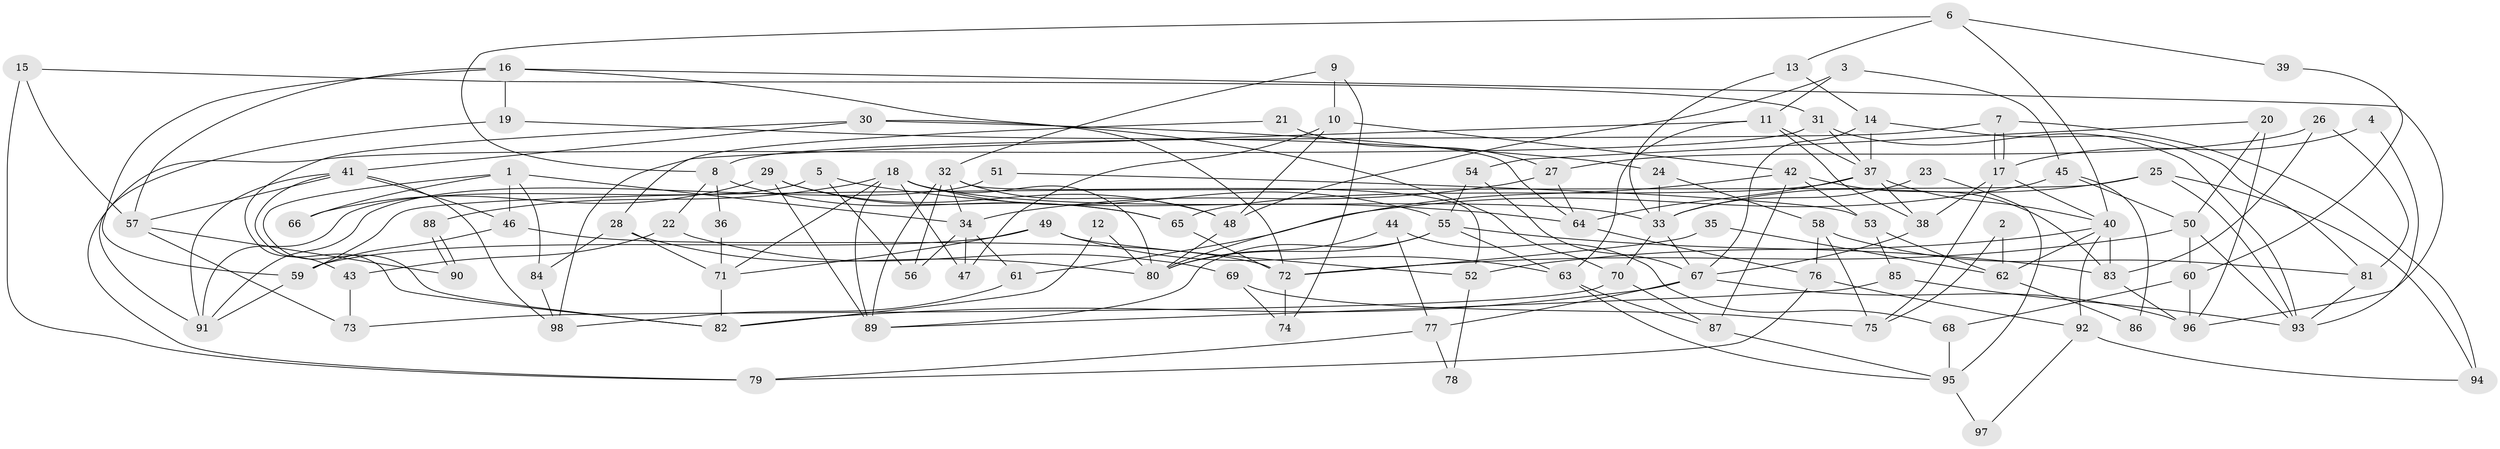 // Generated by graph-tools (version 1.1) at 2025/51/03/09/25 04:51:57]
// undirected, 98 vertices, 196 edges
graph export_dot {
graph [start="1"]
  node [color=gray90,style=filled];
  1;
  2;
  3;
  4;
  5;
  6;
  7;
  8;
  9;
  10;
  11;
  12;
  13;
  14;
  15;
  16;
  17;
  18;
  19;
  20;
  21;
  22;
  23;
  24;
  25;
  26;
  27;
  28;
  29;
  30;
  31;
  32;
  33;
  34;
  35;
  36;
  37;
  38;
  39;
  40;
  41;
  42;
  43;
  44;
  45;
  46;
  47;
  48;
  49;
  50;
  51;
  52;
  53;
  54;
  55;
  56;
  57;
  58;
  59;
  60;
  61;
  62;
  63;
  64;
  65;
  66;
  67;
  68;
  69;
  70;
  71;
  72;
  73;
  74;
  75;
  76;
  77;
  78;
  79;
  80;
  81;
  82;
  83;
  84;
  85;
  86;
  87;
  88;
  89;
  90;
  91;
  92;
  93;
  94;
  95;
  96;
  97;
  98;
  1 -- 34;
  1 -- 82;
  1 -- 46;
  1 -- 66;
  1 -- 84;
  2 -- 75;
  2 -- 62;
  3 -- 11;
  3 -- 48;
  3 -- 45;
  4 -- 17;
  4 -- 93;
  5 -- 64;
  5 -- 91;
  5 -- 56;
  6 -- 13;
  6 -- 8;
  6 -- 39;
  6 -- 40;
  7 -- 94;
  7 -- 17;
  7 -- 17;
  7 -- 8;
  8 -- 65;
  8 -- 22;
  8 -- 36;
  9 -- 10;
  9 -- 32;
  9 -- 74;
  10 -- 42;
  10 -- 47;
  10 -- 48;
  11 -- 38;
  11 -- 37;
  11 -- 63;
  11 -- 98;
  12 -- 82;
  12 -- 80;
  13 -- 14;
  13 -- 33;
  14 -- 67;
  14 -- 81;
  14 -- 37;
  15 -- 57;
  15 -- 31;
  15 -- 79;
  16 -- 59;
  16 -- 72;
  16 -- 19;
  16 -- 57;
  16 -- 96;
  17 -- 38;
  17 -- 40;
  17 -- 75;
  18 -- 80;
  18 -- 89;
  18 -- 33;
  18 -- 47;
  18 -- 55;
  18 -- 71;
  18 -- 88;
  19 -- 24;
  19 -- 91;
  20 -- 50;
  20 -- 96;
  20 -- 54;
  21 -- 27;
  21 -- 28;
  22 -- 43;
  22 -- 69;
  23 -- 33;
  23 -- 95;
  24 -- 58;
  24 -- 33;
  25 -- 33;
  25 -- 93;
  25 -- 59;
  25 -- 94;
  26 -- 83;
  26 -- 27;
  26 -- 81;
  27 -- 34;
  27 -- 64;
  28 -- 84;
  28 -- 71;
  28 -- 80;
  29 -- 65;
  29 -- 48;
  29 -- 66;
  29 -- 89;
  30 -- 41;
  30 -- 70;
  30 -- 43;
  30 -- 64;
  31 -- 37;
  31 -- 79;
  31 -- 93;
  32 -- 89;
  32 -- 48;
  32 -- 34;
  32 -- 52;
  32 -- 56;
  33 -- 67;
  33 -- 70;
  34 -- 56;
  34 -- 47;
  34 -- 61;
  35 -- 62;
  35 -- 72;
  36 -- 71;
  37 -- 40;
  37 -- 38;
  37 -- 64;
  37 -- 65;
  38 -- 67;
  39 -- 60;
  40 -- 52;
  40 -- 62;
  40 -- 83;
  40 -- 92;
  41 -- 82;
  41 -- 46;
  41 -- 57;
  41 -- 91;
  41 -- 98;
  42 -- 80;
  42 -- 83;
  42 -- 53;
  42 -- 87;
  43 -- 73;
  44 -- 68;
  44 -- 80;
  44 -- 77;
  45 -- 61;
  45 -- 50;
  45 -- 86;
  46 -- 59;
  46 -- 72;
  48 -- 80;
  49 -- 59;
  49 -- 52;
  49 -- 63;
  49 -- 71;
  50 -- 72;
  50 -- 60;
  50 -- 93;
  51 -- 53;
  51 -- 91;
  52 -- 78;
  53 -- 85;
  53 -- 62;
  54 -- 55;
  54 -- 67;
  55 -- 63;
  55 -- 80;
  55 -- 83;
  55 -- 89;
  57 -- 73;
  57 -- 90;
  58 -- 81;
  58 -- 76;
  58 -- 75;
  59 -- 91;
  60 -- 96;
  60 -- 68;
  61 -- 98;
  62 -- 86;
  63 -- 87;
  63 -- 95;
  64 -- 76;
  65 -- 72;
  67 -- 96;
  67 -- 77;
  67 -- 82;
  68 -- 95;
  69 -- 75;
  69 -- 74;
  70 -- 87;
  70 -- 73;
  71 -- 82;
  72 -- 74;
  76 -- 79;
  76 -- 92;
  77 -- 78;
  77 -- 79;
  81 -- 93;
  83 -- 96;
  84 -- 98;
  85 -- 89;
  85 -- 93;
  87 -- 95;
  88 -- 90;
  88 -- 90;
  92 -- 94;
  92 -- 97;
  95 -- 97;
}
